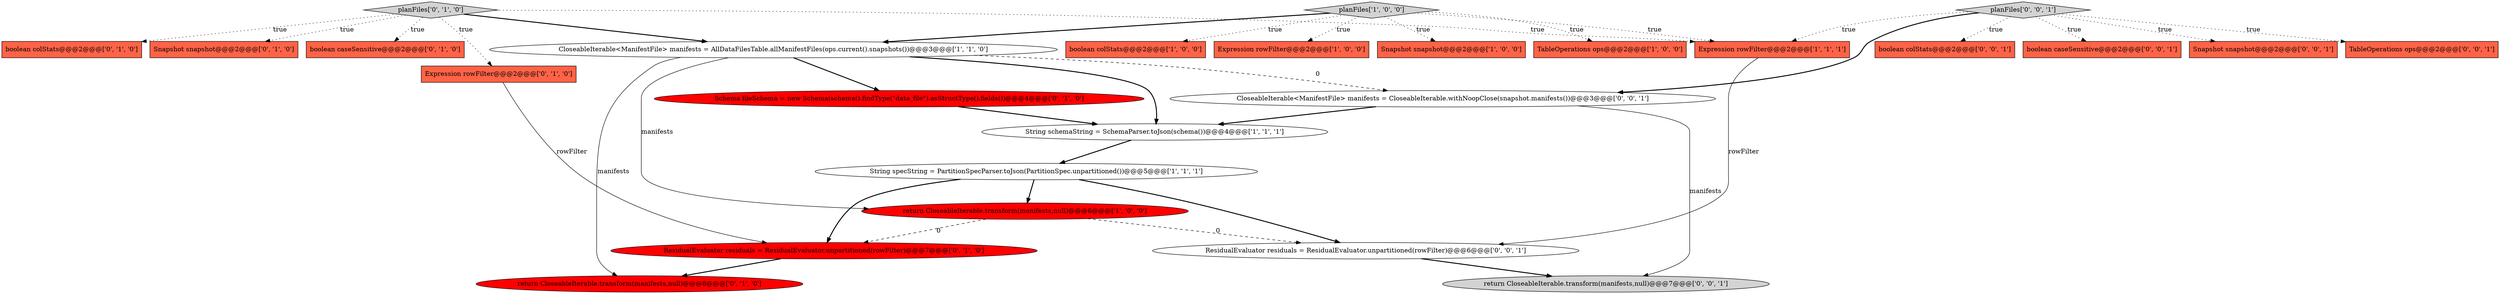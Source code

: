 digraph {
9 [style = filled, label = "Expression rowFilter@@@2@@@['1', '1', '1']", fillcolor = tomato, shape = box image = "AAA0AAABBB1BBB"];
10 [style = filled, label = "Expression rowFilter@@@2@@@['0', '1', '0']", fillcolor = tomato, shape = box image = "AAA0AAABBB2BBB"];
20 [style = filled, label = "return CloseableIterable.transform(manifests,null)@@@7@@@['0', '0', '1']", fillcolor = lightgray, shape = ellipse image = "AAA0AAABBB3BBB"];
0 [style = filled, label = "String specString = PartitionSpecParser.toJson(PartitionSpec.unpartitioned())@@@5@@@['1', '1', '1']", fillcolor = white, shape = ellipse image = "AAA0AAABBB1BBB"];
14 [style = filled, label = "boolean colStats@@@2@@@['0', '1', '0']", fillcolor = tomato, shape = box image = "AAA0AAABBB2BBB"];
5 [style = filled, label = "boolean colStats@@@2@@@['1', '0', '0']", fillcolor = tomato, shape = box image = "AAA0AAABBB1BBB"];
16 [style = filled, label = "Snapshot snapshot@@@2@@@['0', '1', '0']", fillcolor = tomato, shape = box image = "AAA0AAABBB2BBB"];
4 [style = filled, label = "Expression rowFilter@@@2@@@['1', '0', '0']", fillcolor = tomato, shape = box image = "AAA0AAABBB1BBB"];
19 [style = filled, label = "boolean colStats@@@2@@@['0', '0', '1']", fillcolor = tomato, shape = box image = "AAA0AAABBB3BBB"];
24 [style = filled, label = "CloseableIterable<ManifestFile> manifests = CloseableIterable.withNoopClose(snapshot.manifests())@@@3@@@['0', '0', '1']", fillcolor = white, shape = ellipse image = "AAA0AAABBB3BBB"];
7 [style = filled, label = "String schemaString = SchemaParser.toJson(schema())@@@4@@@['1', '1', '1']", fillcolor = white, shape = ellipse image = "AAA0AAABBB1BBB"];
22 [style = filled, label = "boolean caseSensitive@@@2@@@['0', '0', '1']", fillcolor = tomato, shape = box image = "AAA0AAABBB3BBB"];
17 [style = filled, label = "return CloseableIterable.transform(manifests,null)@@@8@@@['0', '1', '0']", fillcolor = red, shape = ellipse image = "AAA1AAABBB2BBB"];
8 [style = filled, label = "CloseableIterable<ManifestFile> manifests = AllDataFilesTable.allManifestFiles(ops.current().snapshots())@@@3@@@['1', '1', '0']", fillcolor = white, shape = ellipse image = "AAA0AAABBB1BBB"];
15 [style = filled, label = "ResidualEvaluator residuals = ResidualEvaluator.unpartitioned(rowFilter)@@@7@@@['0', '1', '0']", fillcolor = red, shape = ellipse image = "AAA1AAABBB2BBB"];
13 [style = filled, label = "boolean caseSensitive@@@2@@@['0', '1', '0']", fillcolor = tomato, shape = box image = "AAA0AAABBB2BBB"];
21 [style = filled, label = "planFiles['0', '0', '1']", fillcolor = lightgray, shape = diamond image = "AAA0AAABBB3BBB"];
25 [style = filled, label = "Snapshot snapshot@@@2@@@['0', '0', '1']", fillcolor = tomato, shape = box image = "AAA0AAABBB3BBB"];
6 [style = filled, label = "return CloseableIterable.transform(manifests,null)@@@6@@@['1', '0', '0']", fillcolor = red, shape = ellipse image = "AAA1AAABBB1BBB"];
3 [style = filled, label = "Snapshot snapshot@@@2@@@['1', '0', '0']", fillcolor = tomato, shape = box image = "AAA0AAABBB1BBB"];
12 [style = filled, label = "planFiles['0', '1', '0']", fillcolor = lightgray, shape = diamond image = "AAA0AAABBB2BBB"];
1 [style = filled, label = "planFiles['1', '0', '0']", fillcolor = lightgray, shape = diamond image = "AAA0AAABBB1BBB"];
18 [style = filled, label = "TableOperations ops@@@2@@@['0', '0', '1']", fillcolor = tomato, shape = box image = "AAA0AAABBB3BBB"];
11 [style = filled, label = "Schema fileSchema = new Schema(schema().findType(\"data_file\").asStructType().fields())@@@4@@@['0', '1', '0']", fillcolor = red, shape = ellipse image = "AAA1AAABBB2BBB"];
23 [style = filled, label = "ResidualEvaluator residuals = ResidualEvaluator.unpartitioned(rowFilter)@@@6@@@['0', '0', '1']", fillcolor = white, shape = ellipse image = "AAA0AAABBB3BBB"];
2 [style = filled, label = "TableOperations ops@@@2@@@['1', '0', '0']", fillcolor = tomato, shape = box image = "AAA0AAABBB1BBB"];
10->15 [style = solid, label="rowFilter"];
23->20 [style = bold, label=""];
1->8 [style = bold, label=""];
0->6 [style = bold, label=""];
21->18 [style = dotted, label="true"];
8->17 [style = solid, label="manifests"];
9->23 [style = solid, label="rowFilter"];
21->22 [style = dotted, label="true"];
7->0 [style = bold, label=""];
21->24 [style = bold, label=""];
1->4 [style = dotted, label="true"];
8->24 [style = dashed, label="0"];
0->15 [style = bold, label=""];
8->7 [style = bold, label=""];
8->6 [style = solid, label="manifests"];
1->3 [style = dotted, label="true"];
21->25 [style = dotted, label="true"];
24->20 [style = solid, label="manifests"];
12->14 [style = dotted, label="true"];
15->17 [style = bold, label=""];
12->13 [style = dotted, label="true"];
21->9 [style = dotted, label="true"];
0->23 [style = bold, label=""];
12->10 [style = dotted, label="true"];
12->16 [style = dotted, label="true"];
6->15 [style = dashed, label="0"];
12->8 [style = bold, label=""];
1->9 [style = dotted, label="true"];
21->19 [style = dotted, label="true"];
6->23 [style = dashed, label="0"];
1->2 [style = dotted, label="true"];
24->7 [style = bold, label=""];
8->11 [style = bold, label=""];
1->5 [style = dotted, label="true"];
11->7 [style = bold, label=""];
12->9 [style = dotted, label="true"];
}

